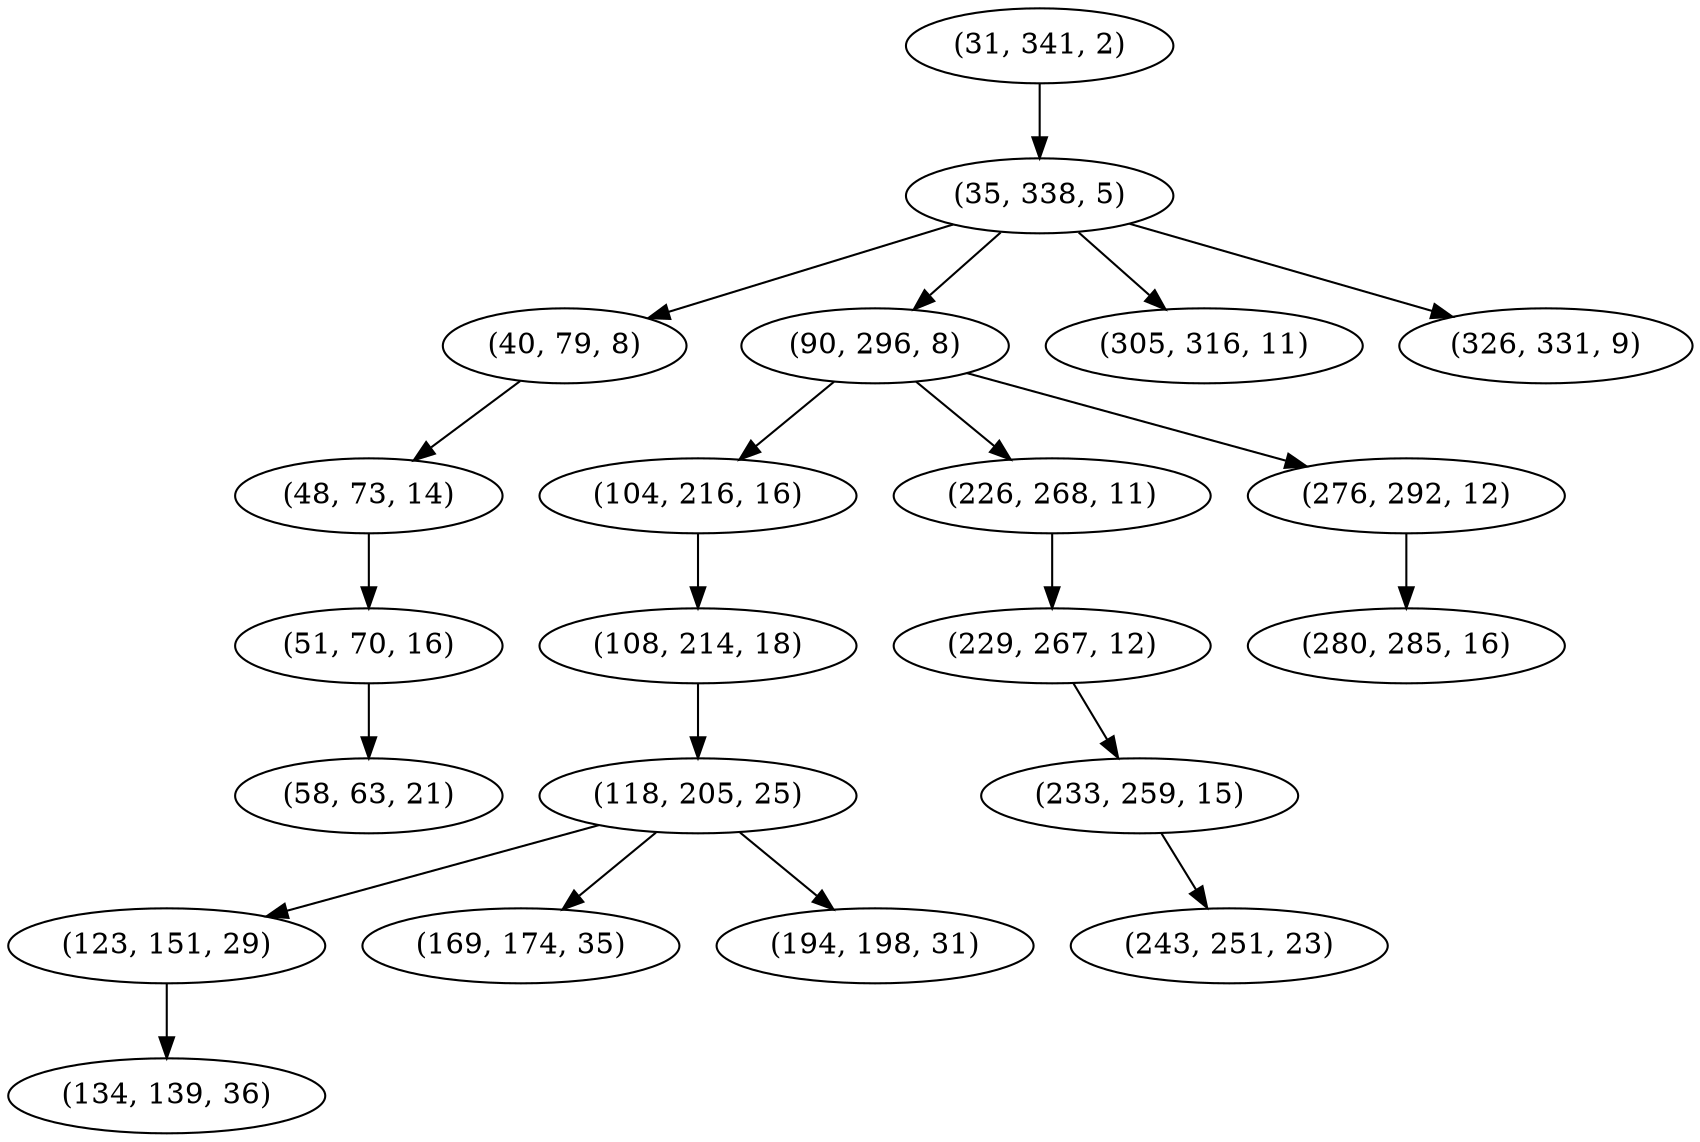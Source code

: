 digraph tree {
    "(31, 341, 2)";
    "(35, 338, 5)";
    "(40, 79, 8)";
    "(48, 73, 14)";
    "(51, 70, 16)";
    "(58, 63, 21)";
    "(90, 296, 8)";
    "(104, 216, 16)";
    "(108, 214, 18)";
    "(118, 205, 25)";
    "(123, 151, 29)";
    "(134, 139, 36)";
    "(169, 174, 35)";
    "(194, 198, 31)";
    "(226, 268, 11)";
    "(229, 267, 12)";
    "(233, 259, 15)";
    "(243, 251, 23)";
    "(276, 292, 12)";
    "(280, 285, 16)";
    "(305, 316, 11)";
    "(326, 331, 9)";
    "(31, 341, 2)" -> "(35, 338, 5)";
    "(35, 338, 5)" -> "(40, 79, 8)";
    "(35, 338, 5)" -> "(90, 296, 8)";
    "(35, 338, 5)" -> "(305, 316, 11)";
    "(35, 338, 5)" -> "(326, 331, 9)";
    "(40, 79, 8)" -> "(48, 73, 14)";
    "(48, 73, 14)" -> "(51, 70, 16)";
    "(51, 70, 16)" -> "(58, 63, 21)";
    "(90, 296, 8)" -> "(104, 216, 16)";
    "(90, 296, 8)" -> "(226, 268, 11)";
    "(90, 296, 8)" -> "(276, 292, 12)";
    "(104, 216, 16)" -> "(108, 214, 18)";
    "(108, 214, 18)" -> "(118, 205, 25)";
    "(118, 205, 25)" -> "(123, 151, 29)";
    "(118, 205, 25)" -> "(169, 174, 35)";
    "(118, 205, 25)" -> "(194, 198, 31)";
    "(123, 151, 29)" -> "(134, 139, 36)";
    "(226, 268, 11)" -> "(229, 267, 12)";
    "(229, 267, 12)" -> "(233, 259, 15)";
    "(233, 259, 15)" -> "(243, 251, 23)";
    "(276, 292, 12)" -> "(280, 285, 16)";
}
